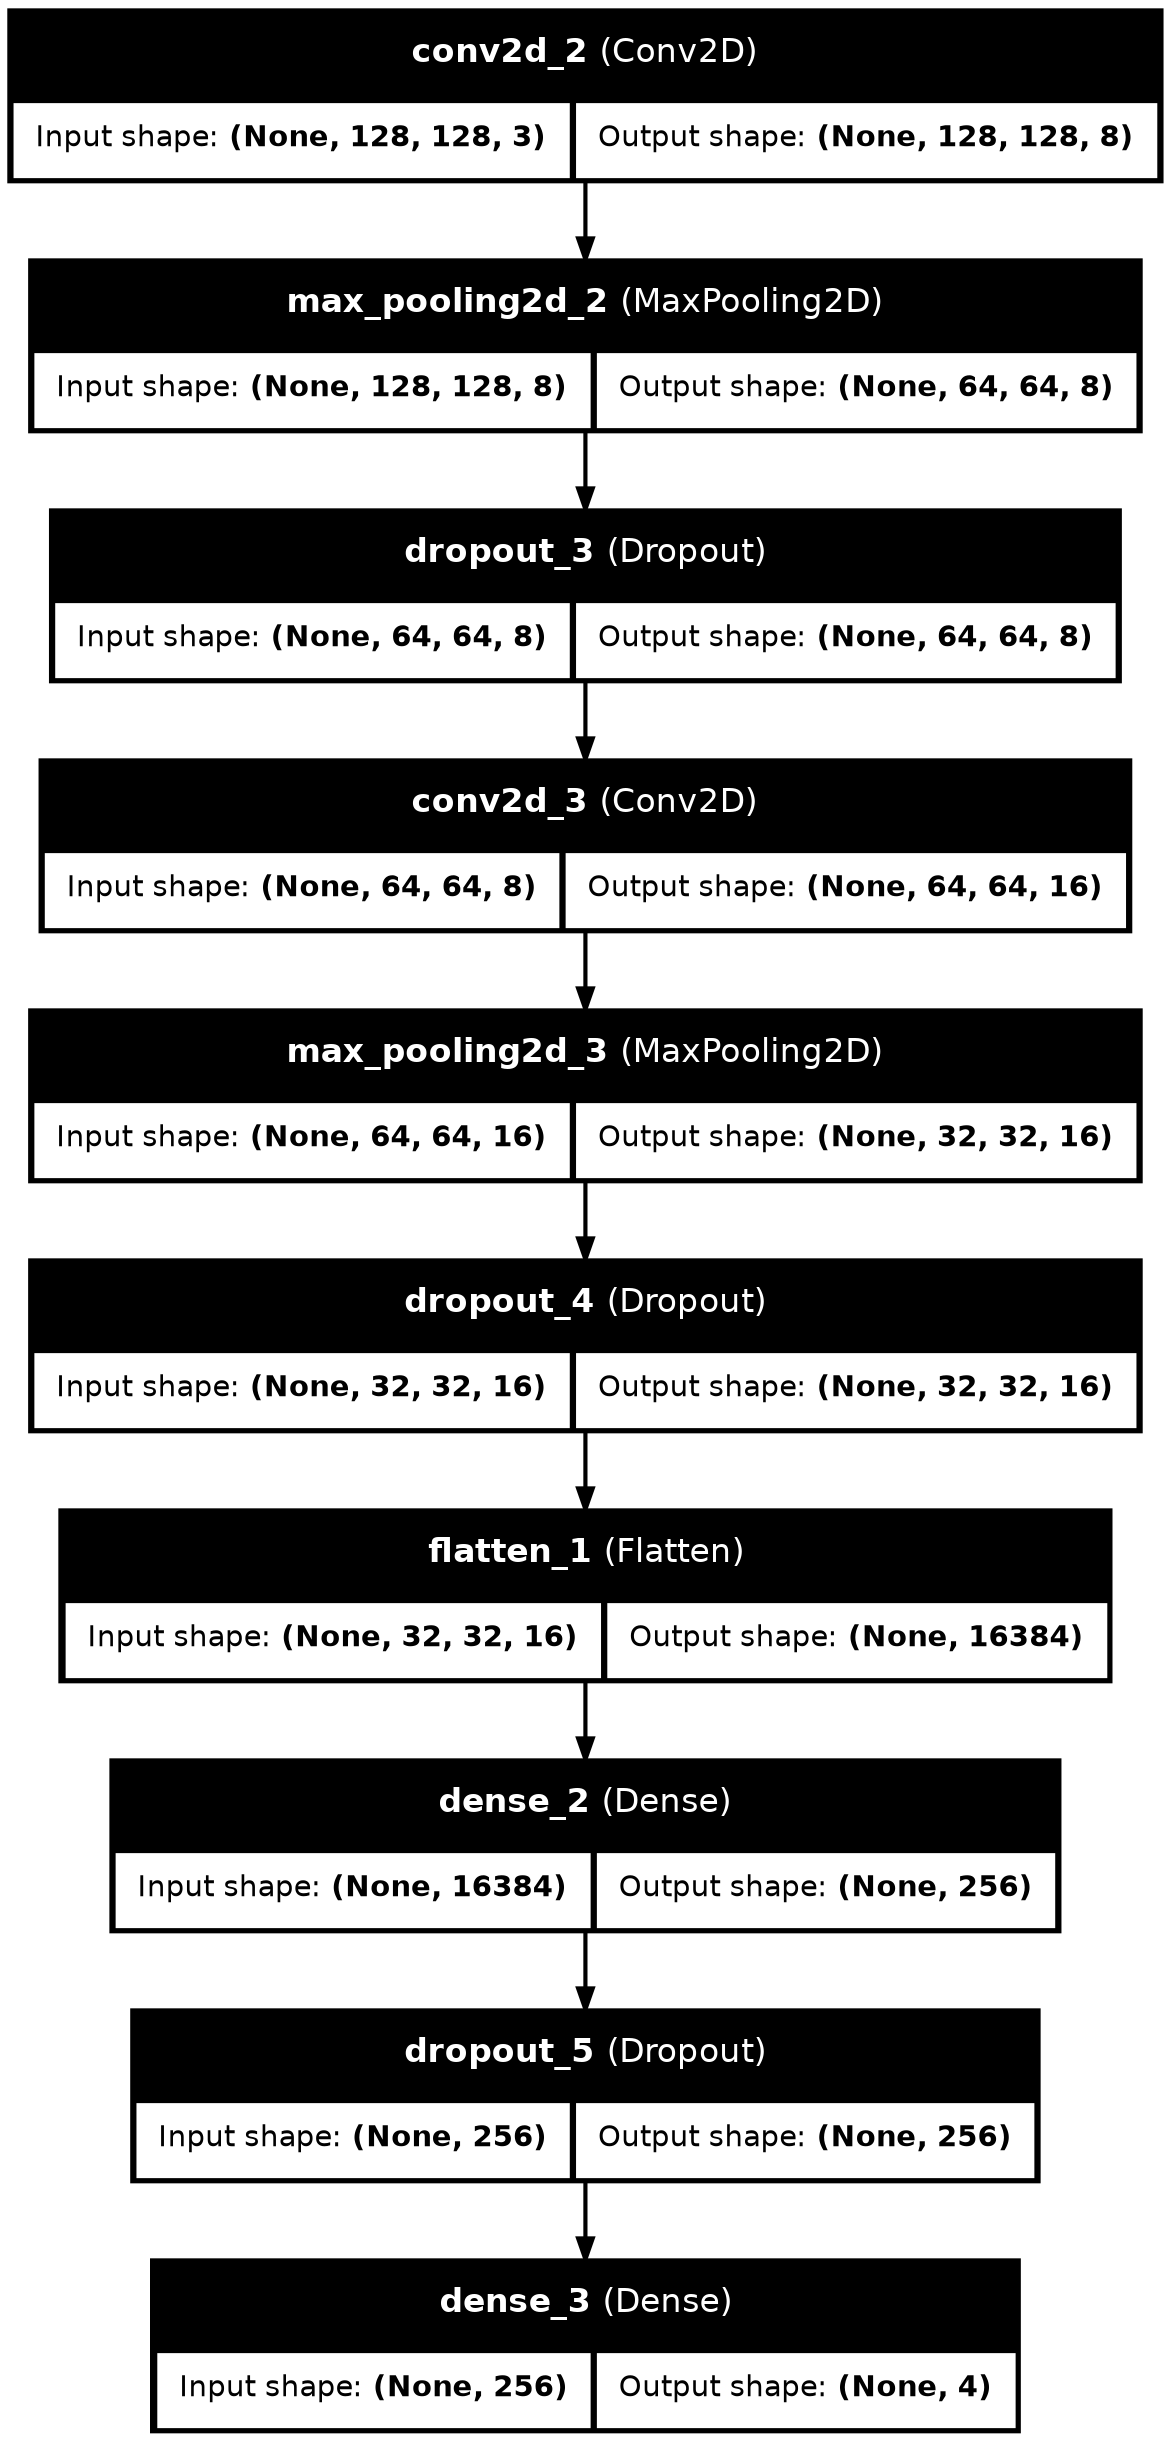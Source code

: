 digraph G {
concentrate=True;
dpi=200;
rankdir=TB;
splines=ortho;
node [shape=record];
2194615767632 [border=0, fontname=Helvetica, label=<<table border="0" cellborder="1" bgcolor="black" cellpadding="10"><tr><td colspan="2" bgcolor="black"><font point-size="16" color="white"><b>conv2d_2</b> (Conv2D)</font></td></tr><tr><td bgcolor="white"><font point-size="14">Input shape: <b>(None, 128, 128, 3)</b></font></td><td bgcolor="white"><font point-size="14">Output shape: <b>(None, 128, 128, 8)</b></font></td></tr></table>>, margin=0];
2173270479104 [border=0, fontname=Helvetica, label=<<table border="0" cellborder="1" bgcolor="black" cellpadding="10"><tr><td colspan="2" bgcolor="black"><font point-size="16" color="white"><b>max_pooling2d_2</b> (MaxPooling2D)</font></td></tr><tr><td bgcolor="white"><font point-size="14">Input shape: <b>(None, 128, 128, 8)</b></font></td><td bgcolor="white"><font point-size="14">Output shape: <b>(None, 64, 64, 8)</b></font></td></tr></table>>, margin=0];
2174328258144 [border=0, fontname=Helvetica, label=<<table border="0" cellborder="1" bgcolor="black" cellpadding="10"><tr><td colspan="2" bgcolor="black"><font point-size="16" color="white"><b>dropout_3</b> (Dropout)</font></td></tr><tr><td bgcolor="white"><font point-size="14">Input shape: <b>(None, 64, 64, 8)</b></font></td><td bgcolor="white"><font point-size="14">Output shape: <b>(None, 64, 64, 8)</b></font></td></tr></table>>, margin=0];
2174328254592 [border=0, fontname=Helvetica, label=<<table border="0" cellborder="1" bgcolor="black" cellpadding="10"><tr><td colspan="2" bgcolor="black"><font point-size="16" color="white"><b>conv2d_3</b> (Conv2D)</font></td></tr><tr><td bgcolor="white"><font point-size="14">Input shape: <b>(None, 64, 64, 8)</b></font></td><td bgcolor="white"><font point-size="14">Output shape: <b>(None, 64, 64, 16)</b></font></td></tr></table>>, margin=0];
2194615161760 [border=0, fontname=Helvetica, label=<<table border="0" cellborder="1" bgcolor="black" cellpadding="10"><tr><td colspan="2" bgcolor="black"><font point-size="16" color="white"><b>max_pooling2d_3</b> (MaxPooling2D)</font></td></tr><tr><td bgcolor="white"><font point-size="14">Input shape: <b>(None, 64, 64, 16)</b></font></td><td bgcolor="white"><font point-size="14">Output shape: <b>(None, 32, 32, 16)</b></font></td></tr></table>>, margin=0];
2194615163104 [border=0, fontname=Helvetica, label=<<table border="0" cellborder="1" bgcolor="black" cellpadding="10"><tr><td colspan="2" bgcolor="black"><font point-size="16" color="white"><b>dropout_4</b> (Dropout)</font></td></tr><tr><td bgcolor="white"><font point-size="14">Input shape: <b>(None, 32, 32, 16)</b></font></td><td bgcolor="white"><font point-size="14">Output shape: <b>(None, 32, 32, 16)</b></font></td></tr></table>>, margin=0];
2194318596944 [border=0, fontname=Helvetica, label=<<table border="0" cellborder="1" bgcolor="black" cellpadding="10"><tr><td colspan="2" bgcolor="black"><font point-size="16" color="white"><b>flatten_1</b> (Flatten)</font></td></tr><tr><td bgcolor="white"><font point-size="14">Input shape: <b>(None, 32, 32, 16)</b></font></td><td bgcolor="white"><font point-size="14">Output shape: <b>(None, 16384)</b></font></td></tr></table>>, margin=0];
2194318994384 [border=0, fontname=Helvetica, label=<<table border="0" cellborder="1" bgcolor="black" cellpadding="10"><tr><td colspan="2" bgcolor="black"><font point-size="16" color="white"><b>dense_2</b> (Dense)</font></td></tr><tr><td bgcolor="white"><font point-size="14">Input shape: <b>(None, 16384)</b></font></td><td bgcolor="white"><font point-size="14">Output shape: <b>(None, 256)</b></font></td></tr></table>>, margin=0];
2194319503968 [border=0, fontname=Helvetica, label=<<table border="0" cellborder="1" bgcolor="black" cellpadding="10"><tr><td colspan="2" bgcolor="black"><font point-size="16" color="white"><b>dropout_5</b> (Dropout)</font></td></tr><tr><td bgcolor="white"><font point-size="14">Input shape: <b>(None, 256)</b></font></td><td bgcolor="white"><font point-size="14">Output shape: <b>(None, 256)</b></font></td></tr></table>>, margin=0];
2194319495712 [border=0, fontname=Helvetica, label=<<table border="0" cellborder="1" bgcolor="black" cellpadding="10"><tr><td colspan="2" bgcolor="black"><font point-size="16" color="white"><b>dense_3</b> (Dense)</font></td></tr><tr><td bgcolor="white"><font point-size="14">Input shape: <b>(None, 256)</b></font></td><td bgcolor="white"><font point-size="14">Output shape: <b>(None, 4)</b></font></td></tr></table>>, margin=0];
2194615767632 -> 2173270479104  [penwidth=2];
2173270479104 -> 2174328258144  [penwidth=2];
2174328258144 -> 2174328254592  [penwidth=2];
2174328254592 -> 2194615161760  [penwidth=2];
2194615161760 -> 2194615163104  [penwidth=2];
2194615163104 -> 2194318596944  [penwidth=2];
2194318596944 -> 2194318994384  [penwidth=2];
2194318994384 -> 2194319503968  [penwidth=2];
2194319503968 -> 2194319495712  [penwidth=2];
}
